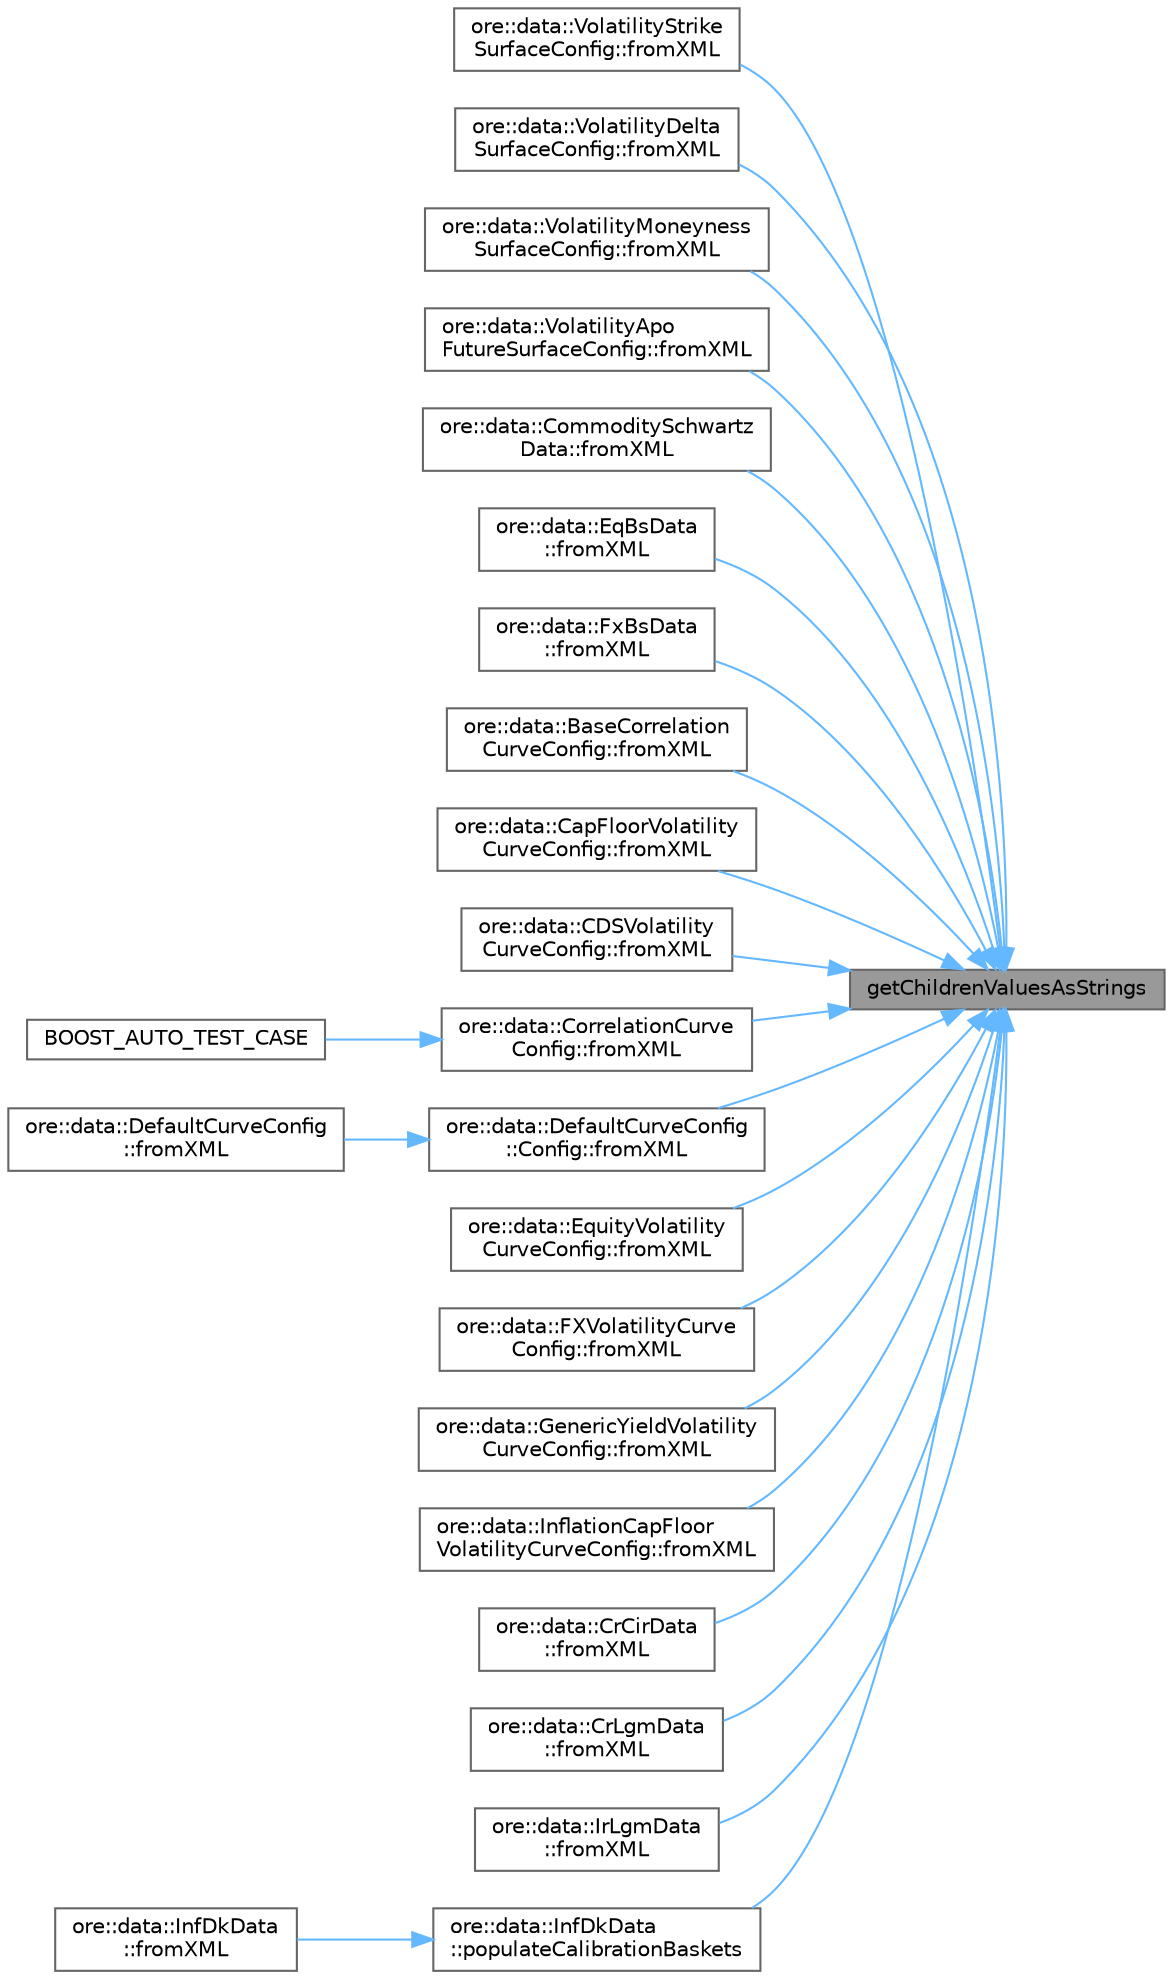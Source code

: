 digraph "getChildrenValuesAsStrings"
{
 // INTERACTIVE_SVG=YES
 // LATEX_PDF_SIZE
  bgcolor="transparent";
  edge [fontname=Helvetica,fontsize=10,labelfontname=Helvetica,labelfontsize=10];
  node [fontname=Helvetica,fontsize=10,shape=box,height=0.2,width=0.4];
  rankdir="RL";
  Node1 [label="getChildrenValuesAsStrings",height=0.2,width=0.4,color="gray40", fillcolor="grey60", style="filled", fontcolor="black",tooltip=" "];
  Node1 -> Node2 [dir="back",color="steelblue1",style="solid"];
  Node2 [label="ore::data::VolatilityStrike\lSurfaceConfig::fromXML",height=0.2,width=0.4,color="grey40", fillcolor="white", style="filled",URL="$classore_1_1data_1_1_volatility_strike_surface_config.html#a510baf06568510646decfeaf1753e526",tooltip=" "];
  Node1 -> Node3 [dir="back",color="steelblue1",style="solid"];
  Node3 [label="ore::data::VolatilityDelta\lSurfaceConfig::fromXML",height=0.2,width=0.4,color="grey40", fillcolor="white", style="filled",URL="$classore_1_1data_1_1_volatility_delta_surface_config.html#a510baf06568510646decfeaf1753e526",tooltip=" "];
  Node1 -> Node4 [dir="back",color="steelblue1",style="solid"];
  Node4 [label="ore::data::VolatilityMoneyness\lSurfaceConfig::fromXML",height=0.2,width=0.4,color="grey40", fillcolor="white", style="filled",URL="$classore_1_1data_1_1_volatility_moneyness_surface_config.html#a510baf06568510646decfeaf1753e526",tooltip=" "];
  Node1 -> Node5 [dir="back",color="steelblue1",style="solid"];
  Node5 [label="ore::data::VolatilityApo\lFutureSurfaceConfig::fromXML",height=0.2,width=0.4,color="grey40", fillcolor="white", style="filled",URL="$classore_1_1data_1_1_volatility_apo_future_surface_config.html#a510baf06568510646decfeaf1753e526",tooltip=" "];
  Node1 -> Node6 [dir="back",color="steelblue1",style="solid"];
  Node6 [label="ore::data::CommoditySchwartz\lData::fromXML",height=0.2,width=0.4,color="grey40", fillcolor="white", style="filled",URL="$classore_1_1data_1_1_commodity_schwartz_data.html#a372f574f5171521f99187364e6610a9e",tooltip=" "];
  Node1 -> Node7 [dir="back",color="steelblue1",style="solid"];
  Node7 [label="ore::data::EqBsData\l::fromXML",height=0.2,width=0.4,color="grey40", fillcolor="white", style="filled",URL="$classore_1_1data_1_1_eq_bs_data.html#a372f574f5171521f99187364e6610a9e",tooltip=" "];
  Node1 -> Node8 [dir="back",color="steelblue1",style="solid"];
  Node8 [label="ore::data::FxBsData\l::fromXML",height=0.2,width=0.4,color="grey40", fillcolor="white", style="filled",URL="$classore_1_1data_1_1_fx_bs_data.html#a372f574f5171521f99187364e6610a9e",tooltip=" "];
  Node1 -> Node9 [dir="back",color="steelblue1",style="solid"];
  Node9 [label="ore::data::BaseCorrelation\lCurveConfig::fromXML",height=0.2,width=0.4,color="grey40", fillcolor="white", style="filled",URL="$classore_1_1data_1_1_base_correlation_curve_config.html#a7741ae0fc924943de5bfe02928262eb7",tooltip=" "];
  Node1 -> Node10 [dir="back",color="steelblue1",style="solid"];
  Node10 [label="ore::data::CapFloorVolatility\lCurveConfig::fromXML",height=0.2,width=0.4,color="grey40", fillcolor="white", style="filled",URL="$classore_1_1data_1_1_cap_floor_volatility_curve_config.html#a7741ae0fc924943de5bfe02928262eb7",tooltip=" "];
  Node1 -> Node11 [dir="back",color="steelblue1",style="solid"];
  Node11 [label="ore::data::CDSVolatility\lCurveConfig::fromXML",height=0.2,width=0.4,color="grey40", fillcolor="white", style="filled",URL="$classore_1_1data_1_1_c_d_s_volatility_curve_config.html#a7741ae0fc924943de5bfe02928262eb7",tooltip=" "];
  Node1 -> Node12 [dir="back",color="steelblue1",style="solid"];
  Node12 [label="ore::data::CorrelationCurve\lConfig::fromXML",height=0.2,width=0.4,color="grey40", fillcolor="white", style="filled",URL="$classore_1_1data_1_1_correlation_curve_config.html#a7741ae0fc924943de5bfe02928262eb7",tooltip=" "];
  Node12 -> Node13 [dir="back",color="steelblue1",style="solid"];
  Node13 [label="BOOST_AUTO_TEST_CASE",height=0.2,width=0.4,color="grey40", fillcolor="white", style="filled",URL="$test_2correlationcurveconfig_8cpp.html#a696fe6eb94b2344fe284da1303c78f2b",tooltip=" "];
  Node1 -> Node14 [dir="back",color="steelblue1",style="solid"];
  Node14 [label="ore::data::DefaultCurveConfig\l::Config::fromXML",height=0.2,width=0.4,color="grey40", fillcolor="white", style="filled",URL="$classore_1_1data_1_1_default_curve_config_1_1_config.html#a7741ae0fc924943de5bfe02928262eb7",tooltip=" "];
  Node14 -> Node15 [dir="back",color="steelblue1",style="solid"];
  Node15 [label="ore::data::DefaultCurveConfig\l::fromXML",height=0.2,width=0.4,color="grey40", fillcolor="white", style="filled",URL="$classore_1_1data_1_1_default_curve_config.html#a7741ae0fc924943de5bfe02928262eb7",tooltip=" "];
  Node1 -> Node16 [dir="back",color="steelblue1",style="solid"];
  Node16 [label="ore::data::EquityVolatility\lCurveConfig::fromXML",height=0.2,width=0.4,color="grey40", fillcolor="white", style="filled",URL="$classore_1_1data_1_1_equity_volatility_curve_config.html#a7741ae0fc924943de5bfe02928262eb7",tooltip=" "];
  Node1 -> Node17 [dir="back",color="steelblue1",style="solid"];
  Node17 [label="ore::data::FXVolatilityCurve\lConfig::fromXML",height=0.2,width=0.4,color="grey40", fillcolor="white", style="filled",URL="$classore_1_1data_1_1_f_x_volatility_curve_config.html#a7741ae0fc924943de5bfe02928262eb7",tooltip=" "];
  Node1 -> Node18 [dir="back",color="steelblue1",style="solid"];
  Node18 [label="ore::data::GenericYieldVolatility\lCurveConfig::fromXML",height=0.2,width=0.4,color="grey40", fillcolor="white", style="filled",URL="$classore_1_1data_1_1_generic_yield_volatility_curve_config.html#a7741ae0fc924943de5bfe02928262eb7",tooltip=" "];
  Node1 -> Node19 [dir="back",color="steelblue1",style="solid"];
  Node19 [label="ore::data::InflationCapFloor\lVolatilityCurveConfig::fromXML",height=0.2,width=0.4,color="grey40", fillcolor="white", style="filled",URL="$classore_1_1data_1_1_inflation_cap_floor_volatility_curve_config.html#a7741ae0fc924943de5bfe02928262eb7",tooltip=" "];
  Node1 -> Node20 [dir="back",color="steelblue1",style="solid"];
  Node20 [label="ore::data::CrCirData\l::fromXML",height=0.2,width=0.4,color="grey40", fillcolor="white", style="filled",URL="$classore_1_1data_1_1_cr_cir_data.html#a7741ae0fc924943de5bfe02928262eb7",tooltip=" "];
  Node1 -> Node21 [dir="back",color="steelblue1",style="solid"];
  Node21 [label="ore::data::CrLgmData\l::fromXML",height=0.2,width=0.4,color="grey40", fillcolor="white", style="filled",URL="$classore_1_1data_1_1_cr_lgm_data.html#a7741ae0fc924943de5bfe02928262eb7",tooltip=" "];
  Node1 -> Node22 [dir="back",color="steelblue1",style="solid"];
  Node22 [label="ore::data::IrLgmData\l::fromXML",height=0.2,width=0.4,color="grey40", fillcolor="white", style="filled",URL="$classore_1_1data_1_1_ir_lgm_data.html#a7741ae0fc924943de5bfe02928262eb7",tooltip=" "];
  Node1 -> Node23 [dir="back",color="steelblue1",style="solid"];
  Node23 [label="ore::data::InfDkData\l::populateCalibrationBaskets",height=0.2,width=0.4,color="grey40", fillcolor="white", style="filled",URL="$classore_1_1data_1_1_inf_dk_data.html#afa9f47e203a33b4441880ebdc23236f0",tooltip="Support legacy XML interface for reading calibration instruments."];
  Node23 -> Node24 [dir="back",color="steelblue1",style="solid"];
  Node24 [label="ore::data::InfDkData\l::fromXML",height=0.2,width=0.4,color="grey40", fillcolor="white", style="filled",URL="$classore_1_1data_1_1_inf_dk_data.html#a7741ae0fc924943de5bfe02928262eb7",tooltip=" "];
}
